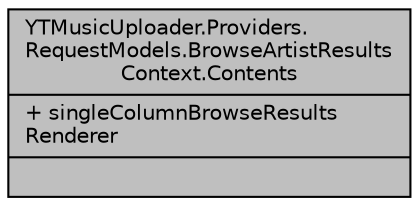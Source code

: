 digraph "YTMusicUploader.Providers.RequestModels.BrowseArtistResultsContext.Contents"
{
 // LATEX_PDF_SIZE
  edge [fontname="Helvetica",fontsize="10",labelfontname="Helvetica",labelfontsize="10"];
  node [fontname="Helvetica",fontsize="10",shape=record];
  Node1 [label="{YTMusicUploader.Providers.\lRequestModels.BrowseArtistResults\lContext.Contents\n|+ singleColumnBrowseResults\lRenderer\l|}",height=0.2,width=0.4,color="black", fillcolor="grey75", style="filled", fontcolor="black",tooltip=" "];
}
